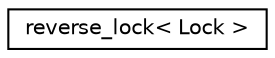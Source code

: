 digraph "Graphical Class Hierarchy"
{
  edge [fontname="Helvetica",fontsize="10",labelfontname="Helvetica",labelfontsize="10"];
  node [fontname="Helvetica",fontsize="10",shape=record];
  rankdir="LR";
  Node0 [label="reverse_lock\< Lock \>",height=0.2,width=0.4,color="black", fillcolor="white", style="filled",URL="$d8/d7f/classreverse__lock.html",tooltip="An RAII-style reverse lock. "];
}
